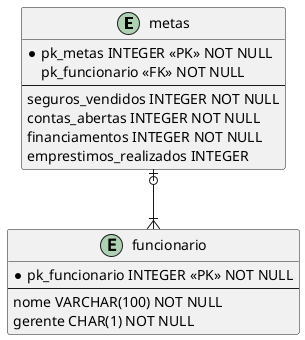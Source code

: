 @startuml Instituição Financeira

entity metas{
    *pk_metas INTEGER <<PK>> NOT NULL
    pk_funcionario <<FK>> NOT NULL
    --
    seguros_vendidos INTEGER NOT NULL
    contas_abertas INTEGER NOT NULL
    financiamentos INTEGER NOT NULL
    emprestimos_realizados INTEGER
}

entity funcionario{
    *pk_funcionario INTEGER <<PK>> NOT NULL
    --
    nome VARCHAR(100) NOT NULL
    gerente CHAR(1) NOT NULL
}

metas |o--|{ funcionario

@enduml